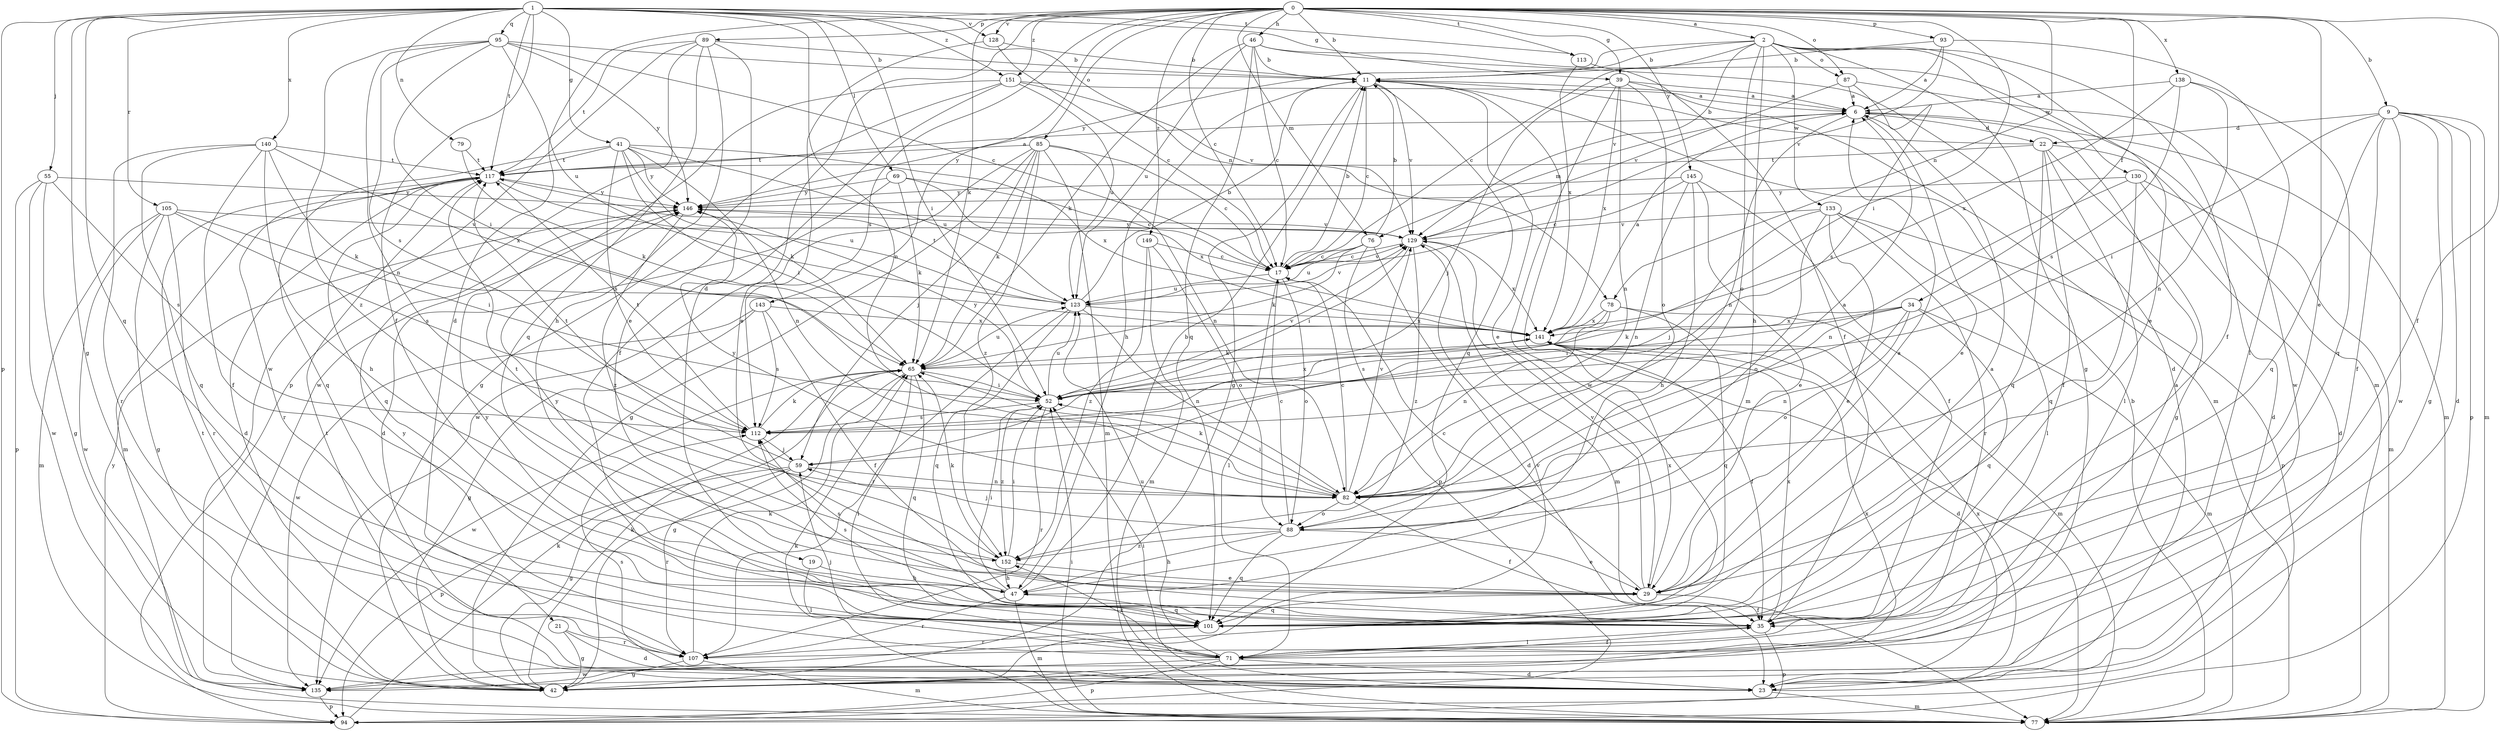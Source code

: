 strict digraph  {
0;
1;
2;
6;
9;
11;
17;
19;
21;
22;
23;
29;
34;
35;
39;
41;
42;
46;
47;
52;
55;
59;
65;
69;
71;
76;
77;
78;
79;
82;
85;
87;
88;
89;
93;
94;
95;
101;
105;
107;
112;
113;
117;
123;
128;
129;
130;
133;
135;
138;
140;
141;
143;
145;
146;
149;
151;
152;
0 -> 2  [label=a];
0 -> 9  [label=b];
0 -> 11  [label=b];
0 -> 17  [label=c];
0 -> 19  [label=d];
0 -> 21  [label=d];
0 -> 29  [label=e];
0 -> 34  [label=f];
0 -> 35  [label=f];
0 -> 39  [label=g];
0 -> 46  [label=h];
0 -> 52  [label=i];
0 -> 65  [label=k];
0 -> 76  [label=m];
0 -> 78  [label=n];
0 -> 85  [label=o];
0 -> 87  [label=o];
0 -> 89  [label=p];
0 -> 93  [label=p];
0 -> 112  [label=s];
0 -> 113  [label=t];
0 -> 128  [label=v];
0 -> 138  [label=x];
0 -> 143  [label=y];
0 -> 145  [label=y];
0 -> 149  [label=z];
0 -> 151  [label=z];
1 -> 35  [label=f];
1 -> 39  [label=g];
1 -> 41  [label=g];
1 -> 42  [label=g];
1 -> 52  [label=i];
1 -> 55  [label=j];
1 -> 69  [label=l];
1 -> 78  [label=n];
1 -> 79  [label=n];
1 -> 82  [label=n];
1 -> 94  [label=p];
1 -> 95  [label=q];
1 -> 101  [label=q];
1 -> 105  [label=r];
1 -> 113  [label=t];
1 -> 117  [label=t];
1 -> 128  [label=v];
1 -> 140  [label=x];
1 -> 151  [label=z];
2 -> 11  [label=b];
2 -> 17  [label=c];
2 -> 29  [label=e];
2 -> 35  [label=f];
2 -> 42  [label=g];
2 -> 47  [label=h];
2 -> 87  [label=o];
2 -> 88  [label=o];
2 -> 129  [label=v];
2 -> 130  [label=w];
2 -> 133  [label=w];
2 -> 146  [label=y];
6 -> 22  [label=d];
6 -> 29  [label=e];
6 -> 76  [label=m];
6 -> 77  [label=m];
6 -> 82  [label=n];
9 -> 22  [label=d];
9 -> 23  [label=d];
9 -> 35  [label=f];
9 -> 42  [label=g];
9 -> 52  [label=i];
9 -> 77  [label=m];
9 -> 94  [label=p];
9 -> 101  [label=q];
9 -> 135  [label=w];
11 -> 6  [label=a];
11 -> 17  [label=c];
11 -> 29  [label=e];
11 -> 42  [label=g];
11 -> 47  [label=h];
11 -> 77  [label=m];
11 -> 101  [label=q];
11 -> 129  [label=v];
17 -> 11  [label=b];
17 -> 71  [label=l];
17 -> 88  [label=o];
17 -> 123  [label=u];
17 -> 129  [label=v];
19 -> 47  [label=h];
19 -> 71  [label=l];
21 -> 23  [label=d];
21 -> 42  [label=g];
21 -> 107  [label=r];
22 -> 11  [label=b];
22 -> 23  [label=d];
22 -> 35  [label=f];
22 -> 42  [label=g];
22 -> 71  [label=l];
22 -> 101  [label=q];
22 -> 117  [label=t];
23 -> 52  [label=i];
23 -> 77  [label=m];
23 -> 112  [label=s];
23 -> 117  [label=t];
23 -> 141  [label=x];
29 -> 6  [label=a];
29 -> 17  [label=c];
29 -> 35  [label=f];
29 -> 101  [label=q];
29 -> 129  [label=v];
29 -> 141  [label=x];
29 -> 146  [label=y];
34 -> 52  [label=i];
34 -> 65  [label=k];
34 -> 77  [label=m];
34 -> 82  [label=n];
34 -> 88  [label=o];
34 -> 101  [label=q];
34 -> 141  [label=x];
35 -> 71  [label=l];
35 -> 94  [label=p];
35 -> 112  [label=s];
35 -> 141  [label=x];
35 -> 146  [label=y];
39 -> 6  [label=a];
39 -> 59  [label=j];
39 -> 77  [label=m];
39 -> 82  [label=n];
39 -> 88  [label=o];
39 -> 135  [label=w];
39 -> 141  [label=x];
41 -> 52  [label=i];
41 -> 65  [label=k];
41 -> 82  [label=n];
41 -> 101  [label=q];
41 -> 112  [label=s];
41 -> 117  [label=t];
41 -> 123  [label=u];
41 -> 141  [label=x];
41 -> 146  [label=y];
42 -> 65  [label=k];
42 -> 117  [label=t];
42 -> 129  [label=v];
42 -> 141  [label=x];
46 -> 11  [label=b];
46 -> 17  [label=c];
46 -> 23  [label=d];
46 -> 65  [label=k];
46 -> 77  [label=m];
46 -> 101  [label=q];
46 -> 123  [label=u];
47 -> 11  [label=b];
47 -> 52  [label=i];
47 -> 77  [label=m];
47 -> 101  [label=q];
47 -> 107  [label=r];
47 -> 112  [label=s];
52 -> 107  [label=r];
52 -> 112  [label=s];
52 -> 123  [label=u];
52 -> 129  [label=v];
52 -> 141  [label=x];
52 -> 146  [label=y];
52 -> 152  [label=z];
55 -> 42  [label=g];
55 -> 94  [label=p];
55 -> 112  [label=s];
55 -> 135  [label=w];
55 -> 146  [label=y];
59 -> 42  [label=g];
59 -> 82  [label=n];
59 -> 94  [label=p];
59 -> 107  [label=r];
59 -> 117  [label=t];
65 -> 42  [label=g];
65 -> 52  [label=i];
65 -> 71  [label=l];
65 -> 101  [label=q];
65 -> 123  [label=u];
65 -> 135  [label=w];
69 -> 17  [label=c];
69 -> 23  [label=d];
69 -> 65  [label=k];
69 -> 141  [label=x];
69 -> 146  [label=y];
71 -> 6  [label=a];
71 -> 23  [label=d];
71 -> 35  [label=f];
71 -> 59  [label=j];
71 -> 94  [label=p];
71 -> 123  [label=u];
71 -> 135  [label=w];
71 -> 146  [label=y];
71 -> 152  [label=z];
76 -> 11  [label=b];
76 -> 17  [label=c];
76 -> 23  [label=d];
76 -> 65  [label=k];
76 -> 94  [label=p];
76 -> 123  [label=u];
77 -> 11  [label=b];
77 -> 52  [label=i];
77 -> 65  [label=k];
78 -> 77  [label=m];
78 -> 82  [label=n];
78 -> 101  [label=q];
78 -> 112  [label=s];
78 -> 141  [label=x];
79 -> 65  [label=k];
79 -> 117  [label=t];
82 -> 6  [label=a];
82 -> 17  [label=c];
82 -> 35  [label=f];
82 -> 52  [label=i];
82 -> 65  [label=k];
82 -> 88  [label=o];
82 -> 129  [label=v];
82 -> 146  [label=y];
85 -> 17  [label=c];
85 -> 42  [label=g];
85 -> 59  [label=j];
85 -> 65  [label=k];
85 -> 77  [label=m];
85 -> 82  [label=n];
85 -> 117  [label=t];
85 -> 135  [label=w];
85 -> 152  [label=z];
87 -> 6  [label=a];
87 -> 112  [label=s];
87 -> 129  [label=v];
87 -> 135  [label=w];
88 -> 17  [label=c];
88 -> 29  [label=e];
88 -> 47  [label=h];
88 -> 59  [label=j];
88 -> 101  [label=q];
88 -> 152  [label=z];
89 -> 11  [label=b];
89 -> 29  [label=e];
89 -> 47  [label=h];
89 -> 94  [label=p];
89 -> 101  [label=q];
89 -> 117  [label=t];
89 -> 135  [label=w];
93 -> 6  [label=a];
93 -> 11  [label=b];
93 -> 71  [label=l];
93 -> 129  [label=v];
94 -> 65  [label=k];
94 -> 146  [label=y];
95 -> 11  [label=b];
95 -> 17  [label=c];
95 -> 52  [label=i];
95 -> 82  [label=n];
95 -> 112  [label=s];
95 -> 123  [label=u];
95 -> 146  [label=y];
95 -> 152  [label=z];
101 -> 6  [label=a];
101 -> 107  [label=r];
105 -> 42  [label=g];
105 -> 52  [label=i];
105 -> 77  [label=m];
105 -> 107  [label=r];
105 -> 112  [label=s];
105 -> 129  [label=v];
105 -> 135  [label=w];
107 -> 42  [label=g];
107 -> 65  [label=k];
107 -> 77  [label=m];
112 -> 59  [label=j];
112 -> 65  [label=k];
112 -> 117  [label=t];
113 -> 35  [label=f];
113 -> 141  [label=x];
117 -> 6  [label=a];
117 -> 23  [label=d];
117 -> 77  [label=m];
117 -> 101  [label=q];
117 -> 107  [label=r];
117 -> 123  [label=u];
117 -> 146  [label=y];
123 -> 11  [label=b];
123 -> 82  [label=n];
123 -> 101  [label=q];
123 -> 107  [label=r];
123 -> 117  [label=t];
123 -> 129  [label=v];
123 -> 141  [label=x];
128 -> 11  [label=b];
128 -> 17  [label=c];
128 -> 29  [label=e];
129 -> 17  [label=c];
129 -> 52  [label=i];
129 -> 77  [label=m];
129 -> 141  [label=x];
129 -> 146  [label=y];
129 -> 152  [label=z];
130 -> 23  [label=d];
130 -> 77  [label=m];
130 -> 82  [label=n];
130 -> 101  [label=q];
130 -> 146  [label=y];
133 -> 29  [label=e];
133 -> 59  [label=j];
133 -> 71  [label=l];
133 -> 88  [label=o];
133 -> 94  [label=p];
133 -> 107  [label=r];
133 -> 129  [label=v];
135 -> 94  [label=p];
138 -> 6  [label=a];
138 -> 82  [label=n];
138 -> 101  [label=q];
138 -> 112  [label=s];
138 -> 141  [label=x];
140 -> 35  [label=f];
140 -> 47  [label=h];
140 -> 65  [label=k];
140 -> 101  [label=q];
140 -> 107  [label=r];
140 -> 117  [label=t];
140 -> 141  [label=x];
141 -> 6  [label=a];
141 -> 23  [label=d];
141 -> 35  [label=f];
141 -> 65  [label=k];
143 -> 35  [label=f];
143 -> 42  [label=g];
143 -> 112  [label=s];
143 -> 135  [label=w];
143 -> 141  [label=x];
145 -> 17  [label=c];
145 -> 29  [label=e];
145 -> 35  [label=f];
145 -> 47  [label=h];
145 -> 82  [label=n];
145 -> 146  [label=y];
146 -> 129  [label=v];
146 -> 152  [label=z];
149 -> 17  [label=c];
149 -> 77  [label=m];
149 -> 88  [label=o];
149 -> 152  [label=z];
151 -> 6  [label=a];
151 -> 35  [label=f];
151 -> 42  [label=g];
151 -> 123  [label=u];
151 -> 129  [label=v];
151 -> 135  [label=w];
152 -> 29  [label=e];
152 -> 47  [label=h];
152 -> 52  [label=i];
152 -> 65  [label=k];
152 -> 117  [label=t];
}
